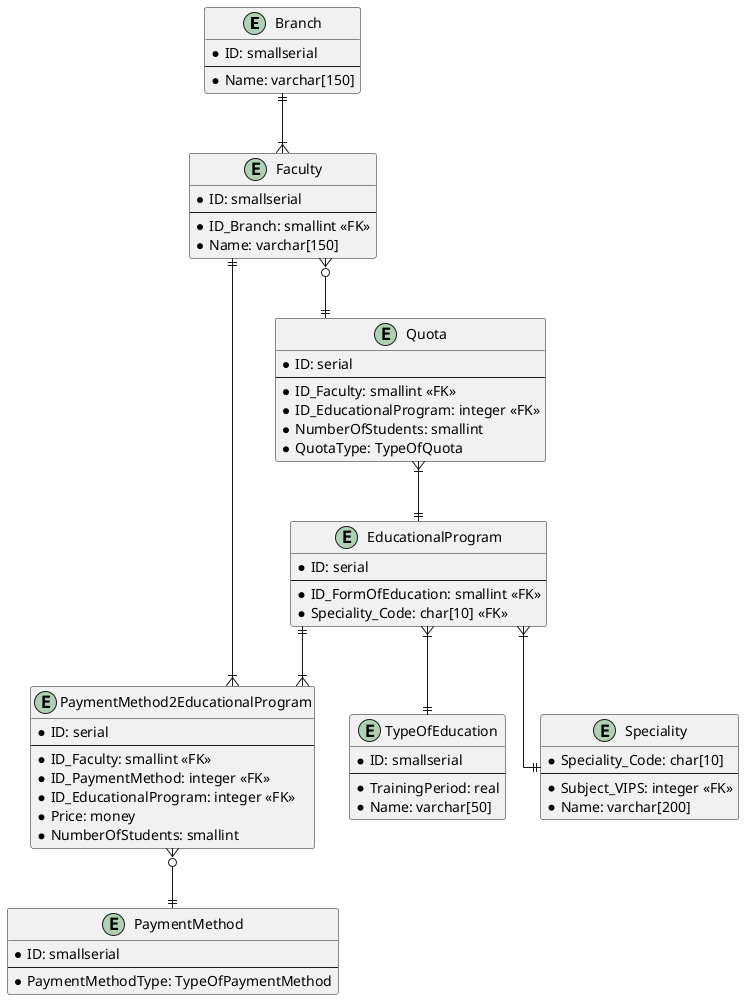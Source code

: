 @startuml
skinparam linetype ortho
entity Branch {
	  * ID: smallserial
	  --
	  * Name: varchar[150]
}
entity Faculty {
	  * ID: smallserial
	  --
	  * ID_Branch: smallint <<FK>>
	  * Name: varchar[150]
}

'entity Faculty2EducationalProgram {
	  '* ID_Faculty: smallint <<FK>>
	  '* ID_EducationalProgram: integer <<FK>>
	  '--
'}
entity Quota {
	* ID: serial
	--
	* ID_Faculty: smallint <<FK>>
	* ID_EducationalProgram: integer <<FK>>
	* NumberOfStudents: smallint
	* QuotaType: TypeOfQuota
}
entity PaymentMethod2EducationalProgram {
	* ID: serial
	--
	* ID_Faculty: smallint <<FK>>
	* ID_PaymentMethod: integer <<FK>>
	* ID_EducationalProgram: integer <<FK>>
	* Price: money
	* NumberOfStudents: smallint
}

entity TypeOfEducation {
	  * ID: smallserial
	  --
	  * TrainingPeriod: real
	  * Name: varchar[50]
}
entity EducationalProgram {
	  * ID: serial
	  --
	  * ID_FormOfEducation: smallint <<FK>>
	  * Speciality_Code: char[10] <<FK>>
}
entity PaymentMethod {
	  * ID: smallserial
	  --
	  * PaymentMethodType: TypeOfPaymentMethod
}


entity Speciality {
	* Speciality_Code: char[10]
	--
	* Subject_VIPS: integer <<FK>>
	* Name: varchar[200]
}

Faculty ||--|{ PaymentMethod2EducationalProgram
Branch ||--|{ Faculty
Faculty }o--|| Quota

EducationalProgram ||--|{  PaymentMethod2EducationalProgram
PaymentMethod2EducationalProgram }o--|| PaymentMethod

Quota }|--|| EducationalProgram

EducationalProgram }|--|| TypeOfEducation
EducationalProgram }|--|| Speciality




newpage
skinparam linetype ortho
entity Speciality {
	* Speciality_Code: char[10]
	--
	* Subject_VIPS: integer <<FK>>
	* Name: varchar[200]
}
entity Subject2SpecialityEGE {
	* Speciality_Code: char[10] <<FK>>
	* IDSubject: integer <<FK>>
	--
}
entity Subject {
	* ID: serial
	--
	* Name: varchar[80]
	* MinimumEGEScore: smallint 
}

'normalized
entity BenefitsForTheWinners {
	* ID: smalllserial
	--
	* BenefitCode: smallint
	* MinimumEGEScore: smallint
}

entity Olympiad {
	* ID: serial
	--
	* Name: varchar[150]
	* IDBenefits: smallint <<FK>>
}
entity OlympiadCertificate {
	* ID: serial
	--
	* ID_Olympiad: integer <<FK>>
	* IDSubject: integer <<FK>>
}
entity OlympiadCertificate2Speciality {
	* ID_OlympiadCertificate: integer <<FK>>
	* Speciality_Code: char[10] <<FK>>
	--
}

entity EducationalProgram {
	  * ID: serial
	  --
	  * ID_FormOfEducation: smallint <<FK>>
	  * Speciality_Code: char[10] <<FK>>
}

BenefitsForTheWinners ||-left-|{ Olympiad
Olympiad ||--o{ OlympiadCertificate
'	
EducationalProgram }|--|| Speciality
Speciality }|-left-|| "В.И.П.С." Subject
Subject ||--|{ Subject2SpecialityEGE
Subject2SpecialityEGE }|--|| Speciality
OlympiadCertificate ||--|{ OlympiadCertificate2Speciality
OlympiadCertificate2Speciality }|--||  Speciality
OlympiadCertificate }o--|| Subject

newpage
skinparam linetype ortho
entity Enrollee {
	* ID: serial
	--
	* Name: varchar[100]
	* DOB: date
	* EducationalDocument: DocumentOfEducation
	* AchievementPoints: smallint
	* RightToSpecialQuota: boolean
	* AgreementOnTargetTraining: boolean
	* RightToPriorityAdmission: boolean
	* Disabled: boolean
	* Compatriot: boolean
}

entity ReceivedCertificate {
	* ID_Enrollee: integer <<FK>>
	* ID_OlympiadCertificate: integer <<FK>>
	--
	* DateOfReceiving: date
}
entity OlympiadCertificate {
	* ID: serial
	--
	* ID_Olympiad: integer <<FK>>
	* IDSubject: integer <<FK>>
}
entity PassedEGE {
	* ID: serial
	--
	* ID_Enrollee: integer <<FK>>
	* ID_Subject: integer <<FK>>
	* DateOfExam: date
	* Score: smallint
}
entity Subject {
	* ID: serial
	--
	* Name: varchar[80]
	* MinimumEGEScore: smallint 
}
entity PassedVIPS {
	* ID: serial
	--
	* ID_Enrollee: integer <<FK>>
	* ID_Subject: integer <<FK>>
	* Score: smallint
}
entity Citizenship {
	* ID: smallserial
	--
	* Name: varchar[100]
	* AgreementWithRF: boolean
}

entity Enrollee2Citizenship {
	* ID_Enrollee: integer <<FK>>
	* ID_Citizenship: integer <<FK>>
	--
}

Enrollee ||--o{ ReceivedCertificate
ReceivedCertificate }|--o| OlympiadCertificate
Enrollee ||--o{ PassedEGE
PassedEGE }o--|| Subject
Enrollee ||--o{ PassedVIPS
PassedVIPS }o--|| Subject
Enrollee ||--|{ Enrollee2Citizenship
Enrollee2Citizenship }|--|| Citizenship
OlympiadCertificate }o-left-|| Subject
newpage
skinparam linetype ortho
entity Enrollee {
	* ID: serial
	--
	* Name: varchar[100]
	* DOB: date
	* EducationalDocument: DocumentOfEducation
	* AchievementPoints: smallint
	* RightToSpecialQuota: boolean
	* AgreementOnTargetTraining: boolean
	* RightToPriorityAdmission: boolean
	* Disabled: boolean
	* Compatriot: boolean
}
entity Application {
	* ID: serial
	--
	* ID_Faculty: smallint <<FK>>
	* ID_PaymentMethod: smallint <<FK>>
	* ID_Quota: integer <<FK>>
	* ID_EducationalProgram: integer <<FK>>
	* ID_Enrollee: integer <<FK>>
	* EnrolmentConsent: boolean
}
entity EducationalProgram {
	  * ID: serial
	  --
	  * ID_FormOfEducation: smallint <<FK>>
	  * Speciality_Code: char[10] <<FK>>
}
entity PaymentMethod {
	  * ID: smallserial
	  --
	  * PaymentMethodType: TypeOfPaymentMethod
}
entity Faculty {
	  * ID: smallserial
	  --
	  * ID_Branch: smallint <<FK>>
	  * Name: varchar[150]
}
entity Quota {
	* ID: serial
	--
	* ID_Faculty: smallint <<FK>>
	* ID_EducationalProgram: integer <<FK>>
	* NumberOfStudents: smallint
	* QuotaType: TypeOfQuota
}
Enrollee ||--|{ Application 
Application }|-left--|| EducationalProgram
Application }|-right-|| PaymentMethod
Application }|--|| Faculty
Application }o--o| Quota

newpage
entity User {
	* ID: serial
	--
	* ID_Role: smallint <<FK>>
	* Login: varchar[50]
	* Password: varchar[200]
}
entity Role {
	* ID: smallserial
	--
	* Name: varchar[200]
}	
User }o--|| Role
@enduml

@enduml
